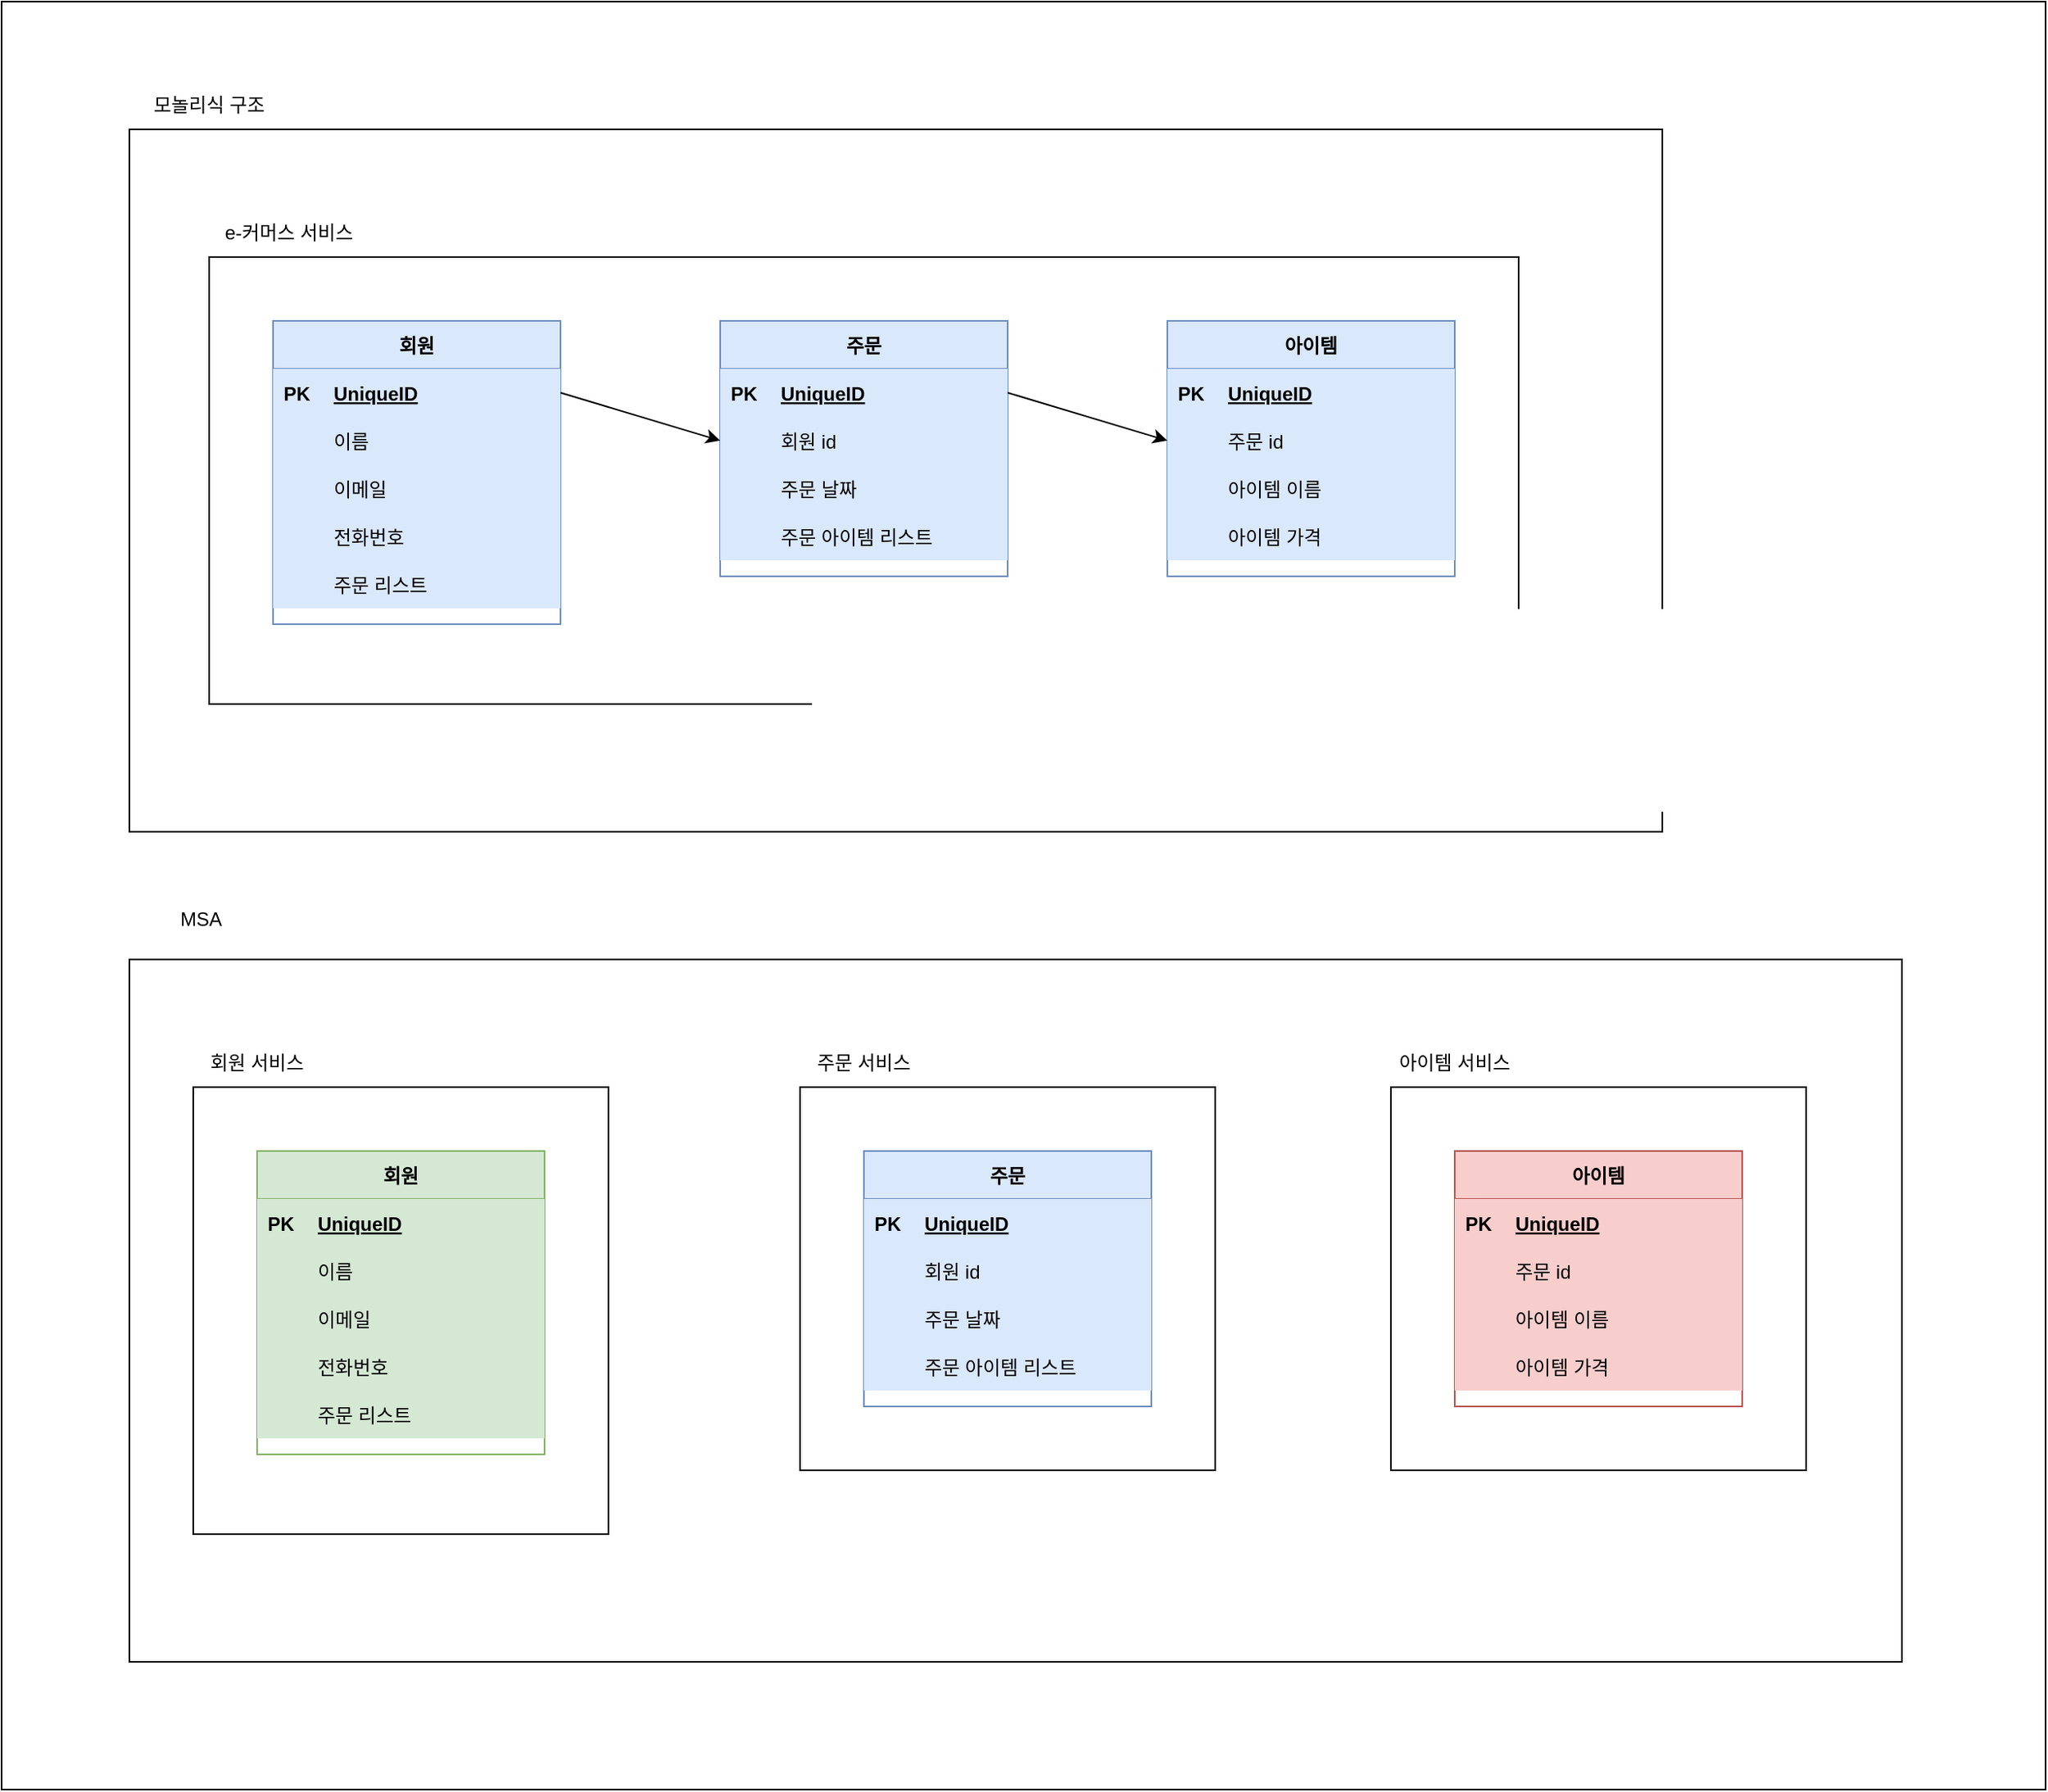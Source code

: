 <mxfile version="21.7.2" type="device">
  <diagram name="페이지-1" id="MNTAD_qOYAbZuAuZu5rR">
    <mxGraphModel dx="2823" dy="2205" grid="1" gridSize="10" guides="1" tooltips="1" connect="1" arrows="1" fold="1" page="1" pageScale="1" pageWidth="827" pageHeight="1169" math="0" shadow="0">
      <root>
        <mxCell id="0" />
        <mxCell id="1" parent="0" />
        <mxCell id="abDruwCRlRrZRBbUpxFw-99" value="" style="rounded=0;whiteSpace=wrap;html=1;" vertex="1" parent="1">
          <mxGeometry x="-320" y="-80" width="1280" height="1120" as="geometry" />
        </mxCell>
        <mxCell id="abDruwCRlRrZRBbUpxFw-1" value="" style="rounded=0;whiteSpace=wrap;html=1;" vertex="1" parent="1">
          <mxGeometry x="-240" width="960" height="440" as="geometry" />
        </mxCell>
        <mxCell id="abDruwCRlRrZRBbUpxFw-2" value="" style="rounded=0;whiteSpace=wrap;html=1;" vertex="1" parent="1">
          <mxGeometry x="-240" y="520" width="1110" height="440" as="geometry" />
        </mxCell>
        <mxCell id="abDruwCRlRrZRBbUpxFw-3" value="" style="rounded=0;whiteSpace=wrap;html=1;" vertex="1" parent="1">
          <mxGeometry x="-190" y="80" width="820" height="280" as="geometry" />
        </mxCell>
        <mxCell id="abDruwCRlRrZRBbUpxFw-4" value="회원" style="shape=table;startSize=30;container=1;collapsible=1;childLayout=tableLayout;fixedRows=1;rowLines=0;fontStyle=1;align=center;resizeLast=1;fillColor=#dae8fc;strokeColor=#6c8ebf;" vertex="1" parent="1">
          <mxGeometry x="-150" y="120" width="180" height="190" as="geometry">
            <mxRectangle x="240" y="210" width="60" height="30" as="alternateBounds" />
          </mxGeometry>
        </mxCell>
        <mxCell id="abDruwCRlRrZRBbUpxFw-5" value="" style="shape=tableRow;horizontal=0;startSize=0;swimlaneHead=0;swimlaneBody=0;fillColor=#dae8fc;collapsible=0;dropTarget=0;points=[[0,0.5],[1,0.5]];portConstraint=eastwest;top=0;left=0;right=0;bottom=1;strokeColor=#6c8ebf;" vertex="1" parent="abDruwCRlRrZRBbUpxFw-4">
          <mxGeometry y="30" width="180" height="30" as="geometry" />
        </mxCell>
        <mxCell id="abDruwCRlRrZRBbUpxFw-6" value="PK" style="shape=partialRectangle;connectable=0;fillColor=#dae8fc;top=0;left=0;bottom=0;right=0;fontStyle=1;overflow=hidden;strokeColor=#6c8ebf;" vertex="1" parent="abDruwCRlRrZRBbUpxFw-5">
          <mxGeometry width="30" height="30" as="geometry">
            <mxRectangle width="30" height="30" as="alternateBounds" />
          </mxGeometry>
        </mxCell>
        <mxCell id="abDruwCRlRrZRBbUpxFw-7" value="UniqueID" style="shape=partialRectangle;connectable=0;fillColor=#dae8fc;top=0;left=0;bottom=0;right=0;align=left;spacingLeft=6;fontStyle=5;overflow=hidden;strokeColor=#6c8ebf;" vertex="1" parent="abDruwCRlRrZRBbUpxFw-5">
          <mxGeometry x="30" width="150" height="30" as="geometry">
            <mxRectangle width="150" height="30" as="alternateBounds" />
          </mxGeometry>
        </mxCell>
        <mxCell id="abDruwCRlRrZRBbUpxFw-8" value="" style="shape=tableRow;horizontal=0;startSize=0;swimlaneHead=0;swimlaneBody=0;fillColor=#dae8fc;collapsible=0;dropTarget=0;points=[[0,0.5],[1,0.5]];portConstraint=eastwest;top=0;left=0;right=0;bottom=0;strokeColor=#6c8ebf;" vertex="1" parent="abDruwCRlRrZRBbUpxFw-4">
          <mxGeometry y="60" width="180" height="30" as="geometry" />
        </mxCell>
        <mxCell id="abDruwCRlRrZRBbUpxFw-9" value="" style="shape=partialRectangle;connectable=0;fillColor=#dae8fc;top=0;left=0;bottom=0;right=0;editable=1;overflow=hidden;strokeColor=#6c8ebf;" vertex="1" parent="abDruwCRlRrZRBbUpxFw-8">
          <mxGeometry width="30" height="30" as="geometry">
            <mxRectangle width="30" height="30" as="alternateBounds" />
          </mxGeometry>
        </mxCell>
        <mxCell id="abDruwCRlRrZRBbUpxFw-10" value="이름" style="shape=partialRectangle;connectable=0;fillColor=#dae8fc;top=0;left=0;bottom=0;right=0;align=left;spacingLeft=6;overflow=hidden;strokeColor=#6c8ebf;" vertex="1" parent="abDruwCRlRrZRBbUpxFw-8">
          <mxGeometry x="30" width="150" height="30" as="geometry">
            <mxRectangle width="150" height="30" as="alternateBounds" />
          </mxGeometry>
        </mxCell>
        <mxCell id="abDruwCRlRrZRBbUpxFw-11" value="" style="shape=tableRow;horizontal=0;startSize=0;swimlaneHead=0;swimlaneBody=0;fillColor=#dae8fc;collapsible=0;dropTarget=0;points=[[0,0.5],[1,0.5]];portConstraint=eastwest;top=0;left=0;right=0;bottom=0;strokeColor=#6c8ebf;" vertex="1" parent="abDruwCRlRrZRBbUpxFw-4">
          <mxGeometry y="90" width="180" height="30" as="geometry" />
        </mxCell>
        <mxCell id="abDruwCRlRrZRBbUpxFw-12" value="" style="shape=partialRectangle;connectable=0;fillColor=#dae8fc;top=0;left=0;bottom=0;right=0;editable=1;overflow=hidden;strokeColor=#6c8ebf;" vertex="1" parent="abDruwCRlRrZRBbUpxFw-11">
          <mxGeometry width="30" height="30" as="geometry">
            <mxRectangle width="30" height="30" as="alternateBounds" />
          </mxGeometry>
        </mxCell>
        <mxCell id="abDruwCRlRrZRBbUpxFw-13" value="이메일" style="shape=partialRectangle;connectable=0;fillColor=#dae8fc;top=0;left=0;bottom=0;right=0;align=left;spacingLeft=6;overflow=hidden;strokeColor=#6c8ebf;" vertex="1" parent="abDruwCRlRrZRBbUpxFw-11">
          <mxGeometry x="30" width="150" height="30" as="geometry">
            <mxRectangle width="150" height="30" as="alternateBounds" />
          </mxGeometry>
        </mxCell>
        <mxCell id="abDruwCRlRrZRBbUpxFw-14" style="shape=tableRow;horizontal=0;startSize=0;swimlaneHead=0;swimlaneBody=0;fillColor=#dae8fc;collapsible=0;dropTarget=0;points=[[0,0.5],[1,0.5]];portConstraint=eastwest;top=0;left=0;right=0;bottom=0;strokeColor=#6c8ebf;" vertex="1" parent="abDruwCRlRrZRBbUpxFw-4">
          <mxGeometry y="120" width="180" height="30" as="geometry" />
        </mxCell>
        <mxCell id="abDruwCRlRrZRBbUpxFw-15" style="shape=partialRectangle;connectable=0;fillColor=#dae8fc;top=0;left=0;bottom=0;right=0;editable=1;overflow=hidden;strokeColor=#6c8ebf;" vertex="1" parent="abDruwCRlRrZRBbUpxFw-14">
          <mxGeometry width="30" height="30" as="geometry">
            <mxRectangle width="30" height="30" as="alternateBounds" />
          </mxGeometry>
        </mxCell>
        <mxCell id="abDruwCRlRrZRBbUpxFw-16" value="전화번호" style="shape=partialRectangle;connectable=0;fillColor=#dae8fc;top=0;left=0;bottom=0;right=0;align=left;spacingLeft=6;overflow=hidden;strokeColor=#6c8ebf;" vertex="1" parent="abDruwCRlRrZRBbUpxFw-14">
          <mxGeometry x="30" width="150" height="30" as="geometry">
            <mxRectangle width="150" height="30" as="alternateBounds" />
          </mxGeometry>
        </mxCell>
        <mxCell id="abDruwCRlRrZRBbUpxFw-17" value="" style="shape=tableRow;horizontal=0;startSize=0;swimlaneHead=0;swimlaneBody=0;fillColor=#dae8fc;collapsible=0;dropTarget=0;points=[[0,0.5],[1,0.5]];portConstraint=eastwest;top=0;left=0;right=0;bottom=0;strokeColor=#6c8ebf;" vertex="1" parent="abDruwCRlRrZRBbUpxFw-4">
          <mxGeometry y="150" width="180" height="30" as="geometry" />
        </mxCell>
        <mxCell id="abDruwCRlRrZRBbUpxFw-18" value="" style="shape=partialRectangle;connectable=0;fillColor=#dae8fc;top=0;left=0;bottom=0;right=0;editable=1;overflow=hidden;strokeColor=#6c8ebf;" vertex="1" parent="abDruwCRlRrZRBbUpxFw-17">
          <mxGeometry width="30" height="30" as="geometry">
            <mxRectangle width="30" height="30" as="alternateBounds" />
          </mxGeometry>
        </mxCell>
        <mxCell id="abDruwCRlRrZRBbUpxFw-19" value="주문 리스트" style="shape=partialRectangle;connectable=0;fillColor=#dae8fc;top=0;left=0;bottom=0;right=0;align=left;spacingLeft=6;overflow=hidden;strokeColor=#6c8ebf;" vertex="1" parent="abDruwCRlRrZRBbUpxFw-17">
          <mxGeometry x="30" width="150" height="30" as="geometry">
            <mxRectangle width="150" height="30" as="alternateBounds" />
          </mxGeometry>
        </mxCell>
        <mxCell id="abDruwCRlRrZRBbUpxFw-20" value="주문" style="shape=table;startSize=30;container=1;collapsible=1;childLayout=tableLayout;fixedRows=1;rowLines=0;fontStyle=1;align=center;resizeLast=1;fillColor=#dae8fc;strokeColor=#6c8ebf;" vertex="1" parent="1">
          <mxGeometry x="130" y="120" width="180" height="160" as="geometry">
            <mxRectangle x="240" y="210" width="60" height="30" as="alternateBounds" />
          </mxGeometry>
        </mxCell>
        <mxCell id="abDruwCRlRrZRBbUpxFw-21" value="" style="shape=tableRow;horizontal=0;startSize=0;swimlaneHead=0;swimlaneBody=0;fillColor=#dae8fc;collapsible=0;dropTarget=0;points=[[0,0.5],[1,0.5]];portConstraint=eastwest;top=0;left=0;right=0;bottom=1;strokeColor=#6c8ebf;" vertex="1" parent="abDruwCRlRrZRBbUpxFw-20">
          <mxGeometry y="30" width="180" height="30" as="geometry" />
        </mxCell>
        <mxCell id="abDruwCRlRrZRBbUpxFw-22" value="PK" style="shape=partialRectangle;connectable=0;fillColor=#dae8fc;top=0;left=0;bottom=0;right=0;fontStyle=1;overflow=hidden;strokeColor=#6c8ebf;" vertex="1" parent="abDruwCRlRrZRBbUpxFw-21">
          <mxGeometry width="30" height="30" as="geometry">
            <mxRectangle width="30" height="30" as="alternateBounds" />
          </mxGeometry>
        </mxCell>
        <mxCell id="abDruwCRlRrZRBbUpxFw-23" value="UniqueID" style="shape=partialRectangle;connectable=0;fillColor=#dae8fc;top=0;left=0;bottom=0;right=0;align=left;spacingLeft=6;fontStyle=5;overflow=hidden;strokeColor=#6c8ebf;" vertex="1" parent="abDruwCRlRrZRBbUpxFw-21">
          <mxGeometry x="30" width="150" height="30" as="geometry">
            <mxRectangle width="150" height="30" as="alternateBounds" />
          </mxGeometry>
        </mxCell>
        <mxCell id="abDruwCRlRrZRBbUpxFw-24" value="" style="shape=tableRow;horizontal=0;startSize=0;swimlaneHead=0;swimlaneBody=0;fillColor=#dae8fc;collapsible=0;dropTarget=0;points=[[0,0.5],[1,0.5]];portConstraint=eastwest;top=0;left=0;right=0;bottom=0;strokeColor=#6c8ebf;" vertex="1" parent="abDruwCRlRrZRBbUpxFw-20">
          <mxGeometry y="60" width="180" height="30" as="geometry" />
        </mxCell>
        <mxCell id="abDruwCRlRrZRBbUpxFw-25" value="" style="shape=partialRectangle;connectable=0;fillColor=#dae8fc;top=0;left=0;bottom=0;right=0;editable=1;overflow=hidden;strokeColor=#6c8ebf;" vertex="1" parent="abDruwCRlRrZRBbUpxFw-24">
          <mxGeometry width="30" height="30" as="geometry">
            <mxRectangle width="30" height="30" as="alternateBounds" />
          </mxGeometry>
        </mxCell>
        <mxCell id="abDruwCRlRrZRBbUpxFw-26" value="회원 id" style="shape=partialRectangle;connectable=0;fillColor=#dae8fc;top=0;left=0;bottom=0;right=0;align=left;spacingLeft=6;overflow=hidden;strokeColor=#6c8ebf;" vertex="1" parent="abDruwCRlRrZRBbUpxFw-24">
          <mxGeometry x="30" width="150" height="30" as="geometry">
            <mxRectangle width="150" height="30" as="alternateBounds" />
          </mxGeometry>
        </mxCell>
        <mxCell id="abDruwCRlRrZRBbUpxFw-27" value="" style="shape=tableRow;horizontal=0;startSize=0;swimlaneHead=0;swimlaneBody=0;fillColor=#dae8fc;collapsible=0;dropTarget=0;points=[[0,0.5],[1,0.5]];portConstraint=eastwest;top=0;left=0;right=0;bottom=0;strokeColor=#6c8ebf;" vertex="1" parent="abDruwCRlRrZRBbUpxFw-20">
          <mxGeometry y="90" width="180" height="30" as="geometry" />
        </mxCell>
        <mxCell id="abDruwCRlRrZRBbUpxFw-28" value="" style="shape=partialRectangle;connectable=0;fillColor=#dae8fc;top=0;left=0;bottom=0;right=0;editable=1;overflow=hidden;strokeColor=#6c8ebf;" vertex="1" parent="abDruwCRlRrZRBbUpxFw-27">
          <mxGeometry width="30" height="30" as="geometry">
            <mxRectangle width="30" height="30" as="alternateBounds" />
          </mxGeometry>
        </mxCell>
        <mxCell id="abDruwCRlRrZRBbUpxFw-29" value="주문 날짜" style="shape=partialRectangle;connectable=0;fillColor=#dae8fc;top=0;left=0;bottom=0;right=0;align=left;spacingLeft=6;overflow=hidden;strokeColor=#6c8ebf;" vertex="1" parent="abDruwCRlRrZRBbUpxFw-27">
          <mxGeometry x="30" width="150" height="30" as="geometry">
            <mxRectangle width="150" height="30" as="alternateBounds" />
          </mxGeometry>
        </mxCell>
        <mxCell id="abDruwCRlRrZRBbUpxFw-30" style="shape=tableRow;horizontal=0;startSize=0;swimlaneHead=0;swimlaneBody=0;fillColor=#dae8fc;collapsible=0;dropTarget=0;points=[[0,0.5],[1,0.5]];portConstraint=eastwest;top=0;left=0;right=0;bottom=0;strokeColor=#6c8ebf;" vertex="1" parent="abDruwCRlRrZRBbUpxFw-20">
          <mxGeometry y="120" width="180" height="30" as="geometry" />
        </mxCell>
        <mxCell id="abDruwCRlRrZRBbUpxFw-31" style="shape=partialRectangle;connectable=0;fillColor=#dae8fc;top=0;left=0;bottom=0;right=0;editable=1;overflow=hidden;strokeColor=#6c8ebf;" vertex="1" parent="abDruwCRlRrZRBbUpxFw-30">
          <mxGeometry width="30" height="30" as="geometry">
            <mxRectangle width="30" height="30" as="alternateBounds" />
          </mxGeometry>
        </mxCell>
        <mxCell id="abDruwCRlRrZRBbUpxFw-32" value="주문 아이템 리스트" style="shape=partialRectangle;connectable=0;fillColor=#dae8fc;top=0;left=0;bottom=0;right=0;align=left;spacingLeft=6;overflow=hidden;strokeColor=#6c8ebf;" vertex="1" parent="abDruwCRlRrZRBbUpxFw-30">
          <mxGeometry x="30" width="150" height="30" as="geometry">
            <mxRectangle width="150" height="30" as="alternateBounds" />
          </mxGeometry>
        </mxCell>
        <mxCell id="abDruwCRlRrZRBbUpxFw-33" value="아이템" style="shape=table;startSize=30;container=1;collapsible=1;childLayout=tableLayout;fixedRows=1;rowLines=0;fontStyle=1;align=center;resizeLast=1;fillColor=#dae8fc;strokeColor=#6c8ebf;" vertex="1" parent="1">
          <mxGeometry x="410" y="120" width="180" height="160" as="geometry">
            <mxRectangle x="240" y="210" width="60" height="30" as="alternateBounds" />
          </mxGeometry>
        </mxCell>
        <mxCell id="abDruwCRlRrZRBbUpxFw-34" value="" style="shape=tableRow;horizontal=0;startSize=0;swimlaneHead=0;swimlaneBody=0;fillColor=#dae8fc;collapsible=0;dropTarget=0;points=[[0,0.5],[1,0.5]];portConstraint=eastwest;top=0;left=0;right=0;bottom=1;strokeColor=#6c8ebf;" vertex="1" parent="abDruwCRlRrZRBbUpxFw-33">
          <mxGeometry y="30" width="180" height="30" as="geometry" />
        </mxCell>
        <mxCell id="abDruwCRlRrZRBbUpxFw-35" value="PK" style="shape=partialRectangle;connectable=0;fillColor=#dae8fc;top=0;left=0;bottom=0;right=0;fontStyle=1;overflow=hidden;strokeColor=#6c8ebf;" vertex="1" parent="abDruwCRlRrZRBbUpxFw-34">
          <mxGeometry width="30" height="30" as="geometry">
            <mxRectangle width="30" height="30" as="alternateBounds" />
          </mxGeometry>
        </mxCell>
        <mxCell id="abDruwCRlRrZRBbUpxFw-36" value="UniqueID" style="shape=partialRectangle;connectable=0;fillColor=#dae8fc;top=0;left=0;bottom=0;right=0;align=left;spacingLeft=6;fontStyle=5;overflow=hidden;strokeColor=#6c8ebf;" vertex="1" parent="abDruwCRlRrZRBbUpxFw-34">
          <mxGeometry x="30" width="150" height="30" as="geometry">
            <mxRectangle width="150" height="30" as="alternateBounds" />
          </mxGeometry>
        </mxCell>
        <mxCell id="abDruwCRlRrZRBbUpxFw-37" value="" style="shape=tableRow;horizontal=0;startSize=0;swimlaneHead=0;swimlaneBody=0;fillColor=#dae8fc;collapsible=0;dropTarget=0;points=[[0,0.5],[1,0.5]];portConstraint=eastwest;top=0;left=0;right=0;bottom=0;strokeColor=#6c8ebf;" vertex="1" parent="abDruwCRlRrZRBbUpxFw-33">
          <mxGeometry y="60" width="180" height="30" as="geometry" />
        </mxCell>
        <mxCell id="abDruwCRlRrZRBbUpxFw-38" value="" style="shape=partialRectangle;connectable=0;fillColor=#dae8fc;top=0;left=0;bottom=0;right=0;editable=1;overflow=hidden;strokeColor=#6c8ebf;" vertex="1" parent="abDruwCRlRrZRBbUpxFw-37">
          <mxGeometry width="30" height="30" as="geometry">
            <mxRectangle width="30" height="30" as="alternateBounds" />
          </mxGeometry>
        </mxCell>
        <mxCell id="abDruwCRlRrZRBbUpxFw-39" value="주문 id" style="shape=partialRectangle;connectable=0;fillColor=#dae8fc;top=0;left=0;bottom=0;right=0;align=left;spacingLeft=6;overflow=hidden;strokeColor=#6c8ebf;" vertex="1" parent="abDruwCRlRrZRBbUpxFw-37">
          <mxGeometry x="30" width="150" height="30" as="geometry">
            <mxRectangle width="150" height="30" as="alternateBounds" />
          </mxGeometry>
        </mxCell>
        <mxCell id="abDruwCRlRrZRBbUpxFw-40" value="" style="shape=tableRow;horizontal=0;startSize=0;swimlaneHead=0;swimlaneBody=0;fillColor=#dae8fc;collapsible=0;dropTarget=0;points=[[0,0.5],[1,0.5]];portConstraint=eastwest;top=0;left=0;right=0;bottom=0;strokeColor=#6c8ebf;" vertex="1" parent="abDruwCRlRrZRBbUpxFw-33">
          <mxGeometry y="90" width="180" height="30" as="geometry" />
        </mxCell>
        <mxCell id="abDruwCRlRrZRBbUpxFw-41" value="" style="shape=partialRectangle;connectable=0;fillColor=#dae8fc;top=0;left=0;bottom=0;right=0;editable=1;overflow=hidden;strokeColor=#6c8ebf;" vertex="1" parent="abDruwCRlRrZRBbUpxFw-40">
          <mxGeometry width="30" height="30" as="geometry">
            <mxRectangle width="30" height="30" as="alternateBounds" />
          </mxGeometry>
        </mxCell>
        <mxCell id="abDruwCRlRrZRBbUpxFw-42" value="아이템 이름" style="shape=partialRectangle;connectable=0;fillColor=#dae8fc;top=0;left=0;bottom=0;right=0;align=left;spacingLeft=6;overflow=hidden;strokeColor=#6c8ebf;" vertex="1" parent="abDruwCRlRrZRBbUpxFw-40">
          <mxGeometry x="30" width="150" height="30" as="geometry">
            <mxRectangle width="150" height="30" as="alternateBounds" />
          </mxGeometry>
        </mxCell>
        <mxCell id="abDruwCRlRrZRBbUpxFw-43" style="shape=tableRow;horizontal=0;startSize=0;swimlaneHead=0;swimlaneBody=0;fillColor=#dae8fc;collapsible=0;dropTarget=0;points=[[0,0.5],[1,0.5]];portConstraint=eastwest;top=0;left=0;right=0;bottom=0;strokeColor=#6c8ebf;" vertex="1" parent="abDruwCRlRrZRBbUpxFw-33">
          <mxGeometry y="120" width="180" height="30" as="geometry" />
        </mxCell>
        <mxCell id="abDruwCRlRrZRBbUpxFw-44" style="shape=partialRectangle;connectable=0;fillColor=#dae8fc;top=0;left=0;bottom=0;right=0;editable=1;overflow=hidden;strokeColor=#6c8ebf;" vertex="1" parent="abDruwCRlRrZRBbUpxFw-43">
          <mxGeometry width="30" height="30" as="geometry">
            <mxRectangle width="30" height="30" as="alternateBounds" />
          </mxGeometry>
        </mxCell>
        <mxCell id="abDruwCRlRrZRBbUpxFw-45" value="아이템 가격" style="shape=partialRectangle;connectable=0;fillColor=#dae8fc;top=0;left=0;bottom=0;right=0;align=left;spacingLeft=6;overflow=hidden;strokeColor=#6c8ebf;" vertex="1" parent="abDruwCRlRrZRBbUpxFw-43">
          <mxGeometry x="30" width="150" height="30" as="geometry">
            <mxRectangle width="150" height="30" as="alternateBounds" />
          </mxGeometry>
        </mxCell>
        <mxCell id="abDruwCRlRrZRBbUpxFw-46" value="" style="endArrow=classic;html=1;rounded=0;exitX=1;exitY=0.5;exitDx=0;exitDy=0;entryX=0;entryY=0.5;entryDx=0;entryDy=0;" edge="1" parent="1" source="abDruwCRlRrZRBbUpxFw-5" target="abDruwCRlRrZRBbUpxFw-24">
          <mxGeometry width="50" height="50" relative="1" as="geometry">
            <mxPoint x="80" y="400" as="sourcePoint" />
            <mxPoint x="130" y="350" as="targetPoint" />
          </mxGeometry>
        </mxCell>
        <mxCell id="abDruwCRlRrZRBbUpxFw-47" value="" style="endArrow=classic;html=1;rounded=0;exitX=1;exitY=0.5;exitDx=0;exitDy=0;entryX=0;entryY=0.5;entryDx=0;entryDy=0;" edge="1" parent="1" source="abDruwCRlRrZRBbUpxFw-21" target="abDruwCRlRrZRBbUpxFw-37">
          <mxGeometry width="50" height="50" relative="1" as="geometry">
            <mxPoint x="360" y="330" as="sourcePoint" />
            <mxPoint x="460" y="330" as="targetPoint" />
          </mxGeometry>
        </mxCell>
        <mxCell id="abDruwCRlRrZRBbUpxFw-48" value="모놀리식 구조" style="text;html=1;strokeColor=none;fillColor=none;align=center;verticalAlign=middle;whiteSpace=wrap;rounded=0;" vertex="1" parent="1">
          <mxGeometry x="-240" y="-30" width="100" height="30" as="geometry" />
        </mxCell>
        <mxCell id="abDruwCRlRrZRBbUpxFw-49" value="" style="rounded=0;whiteSpace=wrap;html=1;" vertex="1" parent="1">
          <mxGeometry x="-200" y="600" width="260" height="280" as="geometry" />
        </mxCell>
        <mxCell id="abDruwCRlRrZRBbUpxFw-50" value="회원" style="shape=table;startSize=30;container=1;collapsible=1;childLayout=tableLayout;fixedRows=1;rowLines=0;fontStyle=1;align=center;resizeLast=1;fillColor=#d5e8d4;strokeColor=#82b366;" vertex="1" parent="1">
          <mxGeometry x="-160" y="640" width="180" height="190" as="geometry">
            <mxRectangle x="240" y="210" width="60" height="30" as="alternateBounds" />
          </mxGeometry>
        </mxCell>
        <mxCell id="abDruwCRlRrZRBbUpxFw-51" value="" style="shape=tableRow;horizontal=0;startSize=0;swimlaneHead=0;swimlaneBody=0;fillColor=#d5e8d4;collapsible=0;dropTarget=0;points=[[0,0.5],[1,0.5]];portConstraint=eastwest;top=0;left=0;right=0;bottom=1;strokeColor=#82b366;" vertex="1" parent="abDruwCRlRrZRBbUpxFw-50">
          <mxGeometry y="30" width="180" height="30" as="geometry" />
        </mxCell>
        <mxCell id="abDruwCRlRrZRBbUpxFw-52" value="PK" style="shape=partialRectangle;connectable=0;fillColor=#d5e8d4;top=0;left=0;bottom=0;right=0;fontStyle=1;overflow=hidden;strokeColor=#82b366;" vertex="1" parent="abDruwCRlRrZRBbUpxFw-51">
          <mxGeometry width="30" height="30" as="geometry">
            <mxRectangle width="30" height="30" as="alternateBounds" />
          </mxGeometry>
        </mxCell>
        <mxCell id="abDruwCRlRrZRBbUpxFw-53" value="UniqueID" style="shape=partialRectangle;connectable=0;fillColor=#d5e8d4;top=0;left=0;bottom=0;right=0;align=left;spacingLeft=6;fontStyle=5;overflow=hidden;strokeColor=#82b366;" vertex="1" parent="abDruwCRlRrZRBbUpxFw-51">
          <mxGeometry x="30" width="150" height="30" as="geometry">
            <mxRectangle width="150" height="30" as="alternateBounds" />
          </mxGeometry>
        </mxCell>
        <mxCell id="abDruwCRlRrZRBbUpxFw-54" value="" style="shape=tableRow;horizontal=0;startSize=0;swimlaneHead=0;swimlaneBody=0;fillColor=#d5e8d4;collapsible=0;dropTarget=0;points=[[0,0.5],[1,0.5]];portConstraint=eastwest;top=0;left=0;right=0;bottom=0;strokeColor=#82b366;" vertex="1" parent="abDruwCRlRrZRBbUpxFw-50">
          <mxGeometry y="60" width="180" height="30" as="geometry" />
        </mxCell>
        <mxCell id="abDruwCRlRrZRBbUpxFw-55" value="" style="shape=partialRectangle;connectable=0;fillColor=#d5e8d4;top=0;left=0;bottom=0;right=0;editable=1;overflow=hidden;strokeColor=#82b366;" vertex="1" parent="abDruwCRlRrZRBbUpxFw-54">
          <mxGeometry width="30" height="30" as="geometry">
            <mxRectangle width="30" height="30" as="alternateBounds" />
          </mxGeometry>
        </mxCell>
        <mxCell id="abDruwCRlRrZRBbUpxFw-56" value="이름" style="shape=partialRectangle;connectable=0;fillColor=#d5e8d4;top=0;left=0;bottom=0;right=0;align=left;spacingLeft=6;overflow=hidden;strokeColor=#82b366;" vertex="1" parent="abDruwCRlRrZRBbUpxFw-54">
          <mxGeometry x="30" width="150" height="30" as="geometry">
            <mxRectangle width="150" height="30" as="alternateBounds" />
          </mxGeometry>
        </mxCell>
        <mxCell id="abDruwCRlRrZRBbUpxFw-57" value="" style="shape=tableRow;horizontal=0;startSize=0;swimlaneHead=0;swimlaneBody=0;fillColor=#d5e8d4;collapsible=0;dropTarget=0;points=[[0,0.5],[1,0.5]];portConstraint=eastwest;top=0;left=0;right=0;bottom=0;strokeColor=#82b366;" vertex="1" parent="abDruwCRlRrZRBbUpxFw-50">
          <mxGeometry y="90" width="180" height="30" as="geometry" />
        </mxCell>
        <mxCell id="abDruwCRlRrZRBbUpxFw-58" value="" style="shape=partialRectangle;connectable=0;fillColor=#d5e8d4;top=0;left=0;bottom=0;right=0;editable=1;overflow=hidden;strokeColor=#82b366;" vertex="1" parent="abDruwCRlRrZRBbUpxFw-57">
          <mxGeometry width="30" height="30" as="geometry">
            <mxRectangle width="30" height="30" as="alternateBounds" />
          </mxGeometry>
        </mxCell>
        <mxCell id="abDruwCRlRrZRBbUpxFw-59" value="이메일" style="shape=partialRectangle;connectable=0;fillColor=#d5e8d4;top=0;left=0;bottom=0;right=0;align=left;spacingLeft=6;overflow=hidden;strokeColor=#82b366;" vertex="1" parent="abDruwCRlRrZRBbUpxFw-57">
          <mxGeometry x="30" width="150" height="30" as="geometry">
            <mxRectangle width="150" height="30" as="alternateBounds" />
          </mxGeometry>
        </mxCell>
        <mxCell id="abDruwCRlRrZRBbUpxFw-60" style="shape=tableRow;horizontal=0;startSize=0;swimlaneHead=0;swimlaneBody=0;fillColor=#d5e8d4;collapsible=0;dropTarget=0;points=[[0,0.5],[1,0.5]];portConstraint=eastwest;top=0;left=0;right=0;bottom=0;strokeColor=#82b366;" vertex="1" parent="abDruwCRlRrZRBbUpxFw-50">
          <mxGeometry y="120" width="180" height="30" as="geometry" />
        </mxCell>
        <mxCell id="abDruwCRlRrZRBbUpxFw-61" style="shape=partialRectangle;connectable=0;fillColor=#d5e8d4;top=0;left=0;bottom=0;right=0;editable=1;overflow=hidden;strokeColor=#82b366;" vertex="1" parent="abDruwCRlRrZRBbUpxFw-60">
          <mxGeometry width="30" height="30" as="geometry">
            <mxRectangle width="30" height="30" as="alternateBounds" />
          </mxGeometry>
        </mxCell>
        <mxCell id="abDruwCRlRrZRBbUpxFw-62" value="전화번호" style="shape=partialRectangle;connectable=0;fillColor=#d5e8d4;top=0;left=0;bottom=0;right=0;align=left;spacingLeft=6;overflow=hidden;strokeColor=#82b366;" vertex="1" parent="abDruwCRlRrZRBbUpxFw-60">
          <mxGeometry x="30" width="150" height="30" as="geometry">
            <mxRectangle width="150" height="30" as="alternateBounds" />
          </mxGeometry>
        </mxCell>
        <mxCell id="abDruwCRlRrZRBbUpxFw-63" value="" style="shape=tableRow;horizontal=0;startSize=0;swimlaneHead=0;swimlaneBody=0;fillColor=#d5e8d4;collapsible=0;dropTarget=0;points=[[0,0.5],[1,0.5]];portConstraint=eastwest;top=0;left=0;right=0;bottom=0;strokeColor=#82b366;" vertex="1" parent="abDruwCRlRrZRBbUpxFw-50">
          <mxGeometry y="150" width="180" height="30" as="geometry" />
        </mxCell>
        <mxCell id="abDruwCRlRrZRBbUpxFw-64" value="" style="shape=partialRectangle;connectable=0;fillColor=#d5e8d4;top=0;left=0;bottom=0;right=0;editable=1;overflow=hidden;strokeColor=#82b366;" vertex="1" parent="abDruwCRlRrZRBbUpxFw-63">
          <mxGeometry width="30" height="30" as="geometry">
            <mxRectangle width="30" height="30" as="alternateBounds" />
          </mxGeometry>
        </mxCell>
        <mxCell id="abDruwCRlRrZRBbUpxFw-65" value="주문 리스트" style="shape=partialRectangle;connectable=0;fillColor=#d5e8d4;top=0;left=0;bottom=0;right=0;align=left;spacingLeft=6;overflow=hidden;strokeColor=#82b366;" vertex="1" parent="abDruwCRlRrZRBbUpxFw-63">
          <mxGeometry x="30" width="150" height="30" as="geometry">
            <mxRectangle width="150" height="30" as="alternateBounds" />
          </mxGeometry>
        </mxCell>
        <mxCell id="abDruwCRlRrZRBbUpxFw-66" value="MSA" style="text;html=1;strokeColor=none;fillColor=none;align=center;verticalAlign=middle;whiteSpace=wrap;rounded=0;" vertex="1" parent="1">
          <mxGeometry x="-230" y="480" width="70" height="30" as="geometry" />
        </mxCell>
        <mxCell id="abDruwCRlRrZRBbUpxFw-67" value="회원 서비스" style="text;html=1;strokeColor=none;fillColor=none;align=center;verticalAlign=middle;whiteSpace=wrap;rounded=0;" vertex="1" parent="1">
          <mxGeometry x="-200" y="570" width="80" height="30" as="geometry" />
        </mxCell>
        <mxCell id="abDruwCRlRrZRBbUpxFw-68" value="" style="rounded=0;whiteSpace=wrap;html=1;" vertex="1" parent="1">
          <mxGeometry x="180" y="600" width="260" height="240" as="geometry" />
        </mxCell>
        <mxCell id="abDruwCRlRrZRBbUpxFw-69" value="주문" style="shape=table;startSize=30;container=1;collapsible=1;childLayout=tableLayout;fixedRows=1;rowLines=0;fontStyle=1;align=center;resizeLast=1;fillColor=#dae8fc;strokeColor=#6c8ebf;" vertex="1" parent="1">
          <mxGeometry x="220" y="640" width="180" height="160" as="geometry">
            <mxRectangle x="240" y="210" width="60" height="30" as="alternateBounds" />
          </mxGeometry>
        </mxCell>
        <mxCell id="abDruwCRlRrZRBbUpxFw-70" value="" style="shape=tableRow;horizontal=0;startSize=0;swimlaneHead=0;swimlaneBody=0;fillColor=#dae8fc;collapsible=0;dropTarget=0;points=[[0,0.5],[1,0.5]];portConstraint=eastwest;top=0;left=0;right=0;bottom=1;strokeColor=#6c8ebf;" vertex="1" parent="abDruwCRlRrZRBbUpxFw-69">
          <mxGeometry y="30" width="180" height="30" as="geometry" />
        </mxCell>
        <mxCell id="abDruwCRlRrZRBbUpxFw-71" value="PK" style="shape=partialRectangle;connectable=0;fillColor=#dae8fc;top=0;left=0;bottom=0;right=0;fontStyle=1;overflow=hidden;strokeColor=#6c8ebf;" vertex="1" parent="abDruwCRlRrZRBbUpxFw-70">
          <mxGeometry width="30" height="30" as="geometry">
            <mxRectangle width="30" height="30" as="alternateBounds" />
          </mxGeometry>
        </mxCell>
        <mxCell id="abDruwCRlRrZRBbUpxFw-72" value="UniqueID" style="shape=partialRectangle;connectable=0;fillColor=#dae8fc;top=0;left=0;bottom=0;right=0;align=left;spacingLeft=6;fontStyle=5;overflow=hidden;strokeColor=#6c8ebf;" vertex="1" parent="abDruwCRlRrZRBbUpxFw-70">
          <mxGeometry x="30" width="150" height="30" as="geometry">
            <mxRectangle width="150" height="30" as="alternateBounds" />
          </mxGeometry>
        </mxCell>
        <mxCell id="abDruwCRlRrZRBbUpxFw-73" value="" style="shape=tableRow;horizontal=0;startSize=0;swimlaneHead=0;swimlaneBody=0;fillColor=#dae8fc;collapsible=0;dropTarget=0;points=[[0,0.5],[1,0.5]];portConstraint=eastwest;top=0;left=0;right=0;bottom=0;strokeColor=#6c8ebf;" vertex="1" parent="abDruwCRlRrZRBbUpxFw-69">
          <mxGeometry y="60" width="180" height="30" as="geometry" />
        </mxCell>
        <mxCell id="abDruwCRlRrZRBbUpxFw-74" value="" style="shape=partialRectangle;connectable=0;fillColor=#dae8fc;top=0;left=0;bottom=0;right=0;editable=1;overflow=hidden;strokeColor=#6c8ebf;" vertex="1" parent="abDruwCRlRrZRBbUpxFw-73">
          <mxGeometry width="30" height="30" as="geometry">
            <mxRectangle width="30" height="30" as="alternateBounds" />
          </mxGeometry>
        </mxCell>
        <mxCell id="abDruwCRlRrZRBbUpxFw-75" value="회원 id" style="shape=partialRectangle;connectable=0;fillColor=#dae8fc;top=0;left=0;bottom=0;right=0;align=left;spacingLeft=6;overflow=hidden;strokeColor=#6c8ebf;" vertex="1" parent="abDruwCRlRrZRBbUpxFw-73">
          <mxGeometry x="30" width="150" height="30" as="geometry">
            <mxRectangle width="150" height="30" as="alternateBounds" />
          </mxGeometry>
        </mxCell>
        <mxCell id="abDruwCRlRrZRBbUpxFw-76" value="" style="shape=tableRow;horizontal=0;startSize=0;swimlaneHead=0;swimlaneBody=0;fillColor=#dae8fc;collapsible=0;dropTarget=0;points=[[0,0.5],[1,0.5]];portConstraint=eastwest;top=0;left=0;right=0;bottom=0;strokeColor=#6c8ebf;" vertex="1" parent="abDruwCRlRrZRBbUpxFw-69">
          <mxGeometry y="90" width="180" height="30" as="geometry" />
        </mxCell>
        <mxCell id="abDruwCRlRrZRBbUpxFw-77" value="" style="shape=partialRectangle;connectable=0;fillColor=#dae8fc;top=0;left=0;bottom=0;right=0;editable=1;overflow=hidden;strokeColor=#6c8ebf;" vertex="1" parent="abDruwCRlRrZRBbUpxFw-76">
          <mxGeometry width="30" height="30" as="geometry">
            <mxRectangle width="30" height="30" as="alternateBounds" />
          </mxGeometry>
        </mxCell>
        <mxCell id="abDruwCRlRrZRBbUpxFw-78" value="주문 날짜" style="shape=partialRectangle;connectable=0;fillColor=#dae8fc;top=0;left=0;bottom=0;right=0;align=left;spacingLeft=6;overflow=hidden;strokeColor=#6c8ebf;" vertex="1" parent="abDruwCRlRrZRBbUpxFw-76">
          <mxGeometry x="30" width="150" height="30" as="geometry">
            <mxRectangle width="150" height="30" as="alternateBounds" />
          </mxGeometry>
        </mxCell>
        <mxCell id="abDruwCRlRrZRBbUpxFw-79" style="shape=tableRow;horizontal=0;startSize=0;swimlaneHead=0;swimlaneBody=0;fillColor=#dae8fc;collapsible=0;dropTarget=0;points=[[0,0.5],[1,0.5]];portConstraint=eastwest;top=0;left=0;right=0;bottom=0;strokeColor=#6c8ebf;" vertex="1" parent="abDruwCRlRrZRBbUpxFw-69">
          <mxGeometry y="120" width="180" height="30" as="geometry" />
        </mxCell>
        <mxCell id="abDruwCRlRrZRBbUpxFw-80" style="shape=partialRectangle;connectable=0;fillColor=#dae8fc;top=0;left=0;bottom=0;right=0;editable=1;overflow=hidden;strokeColor=#6c8ebf;" vertex="1" parent="abDruwCRlRrZRBbUpxFw-79">
          <mxGeometry width="30" height="30" as="geometry">
            <mxRectangle width="30" height="30" as="alternateBounds" />
          </mxGeometry>
        </mxCell>
        <mxCell id="abDruwCRlRrZRBbUpxFw-81" value="주문 아이템 리스트" style="shape=partialRectangle;connectable=0;fillColor=#dae8fc;top=0;left=0;bottom=0;right=0;align=left;spacingLeft=6;overflow=hidden;strokeColor=#6c8ebf;" vertex="1" parent="abDruwCRlRrZRBbUpxFw-79">
          <mxGeometry x="30" width="150" height="30" as="geometry">
            <mxRectangle width="150" height="30" as="alternateBounds" />
          </mxGeometry>
        </mxCell>
        <mxCell id="abDruwCRlRrZRBbUpxFw-82" value="주문 서비스" style="text;html=1;strokeColor=none;fillColor=none;align=center;verticalAlign=middle;whiteSpace=wrap;rounded=0;" vertex="1" parent="1">
          <mxGeometry x="180" y="570" width="80" height="30" as="geometry" />
        </mxCell>
        <mxCell id="abDruwCRlRrZRBbUpxFw-83" value="" style="rounded=0;whiteSpace=wrap;html=1;" vertex="1" parent="1">
          <mxGeometry x="550" y="600" width="260" height="240" as="geometry" />
        </mxCell>
        <mxCell id="abDruwCRlRrZRBbUpxFw-84" value="아이템" style="shape=table;startSize=30;container=1;collapsible=1;childLayout=tableLayout;fixedRows=1;rowLines=0;fontStyle=1;align=center;resizeLast=1;fillColor=#f8cecc;strokeColor=#b85450;" vertex="1" parent="1">
          <mxGeometry x="590" y="640" width="180" height="160" as="geometry">
            <mxRectangle x="240" y="210" width="60" height="30" as="alternateBounds" />
          </mxGeometry>
        </mxCell>
        <mxCell id="abDruwCRlRrZRBbUpxFw-85" value="" style="shape=tableRow;horizontal=0;startSize=0;swimlaneHead=0;swimlaneBody=0;fillColor=#f8cecc;collapsible=0;dropTarget=0;points=[[0,0.5],[1,0.5]];portConstraint=eastwest;top=0;left=0;right=0;bottom=1;strokeColor=#b85450;" vertex="1" parent="abDruwCRlRrZRBbUpxFw-84">
          <mxGeometry y="30" width="180" height="30" as="geometry" />
        </mxCell>
        <mxCell id="abDruwCRlRrZRBbUpxFw-86" value="PK" style="shape=partialRectangle;connectable=0;fillColor=#f8cecc;top=0;left=0;bottom=0;right=0;fontStyle=1;overflow=hidden;strokeColor=#b85450;" vertex="1" parent="abDruwCRlRrZRBbUpxFw-85">
          <mxGeometry width="30" height="30" as="geometry">
            <mxRectangle width="30" height="30" as="alternateBounds" />
          </mxGeometry>
        </mxCell>
        <mxCell id="abDruwCRlRrZRBbUpxFw-87" value="UniqueID" style="shape=partialRectangle;connectable=0;fillColor=#f8cecc;top=0;left=0;bottom=0;right=0;align=left;spacingLeft=6;fontStyle=5;overflow=hidden;strokeColor=#b85450;" vertex="1" parent="abDruwCRlRrZRBbUpxFw-85">
          <mxGeometry x="30" width="150" height="30" as="geometry">
            <mxRectangle width="150" height="30" as="alternateBounds" />
          </mxGeometry>
        </mxCell>
        <mxCell id="abDruwCRlRrZRBbUpxFw-88" value="" style="shape=tableRow;horizontal=0;startSize=0;swimlaneHead=0;swimlaneBody=0;fillColor=#f8cecc;collapsible=0;dropTarget=0;points=[[0,0.5],[1,0.5]];portConstraint=eastwest;top=0;left=0;right=0;bottom=0;strokeColor=#b85450;" vertex="1" parent="abDruwCRlRrZRBbUpxFw-84">
          <mxGeometry y="60" width="180" height="30" as="geometry" />
        </mxCell>
        <mxCell id="abDruwCRlRrZRBbUpxFw-89" value="" style="shape=partialRectangle;connectable=0;fillColor=#f8cecc;top=0;left=0;bottom=0;right=0;editable=1;overflow=hidden;strokeColor=#b85450;" vertex="1" parent="abDruwCRlRrZRBbUpxFw-88">
          <mxGeometry width="30" height="30" as="geometry">
            <mxRectangle width="30" height="30" as="alternateBounds" />
          </mxGeometry>
        </mxCell>
        <mxCell id="abDruwCRlRrZRBbUpxFw-90" value="주문 id" style="shape=partialRectangle;connectable=0;fillColor=#f8cecc;top=0;left=0;bottom=0;right=0;align=left;spacingLeft=6;overflow=hidden;strokeColor=#b85450;" vertex="1" parent="abDruwCRlRrZRBbUpxFw-88">
          <mxGeometry x="30" width="150" height="30" as="geometry">
            <mxRectangle width="150" height="30" as="alternateBounds" />
          </mxGeometry>
        </mxCell>
        <mxCell id="abDruwCRlRrZRBbUpxFw-91" value="" style="shape=tableRow;horizontal=0;startSize=0;swimlaneHead=0;swimlaneBody=0;fillColor=#f8cecc;collapsible=0;dropTarget=0;points=[[0,0.5],[1,0.5]];portConstraint=eastwest;top=0;left=0;right=0;bottom=0;strokeColor=#b85450;" vertex="1" parent="abDruwCRlRrZRBbUpxFw-84">
          <mxGeometry y="90" width="180" height="30" as="geometry" />
        </mxCell>
        <mxCell id="abDruwCRlRrZRBbUpxFw-92" value="" style="shape=partialRectangle;connectable=0;fillColor=#f8cecc;top=0;left=0;bottom=0;right=0;editable=1;overflow=hidden;strokeColor=#b85450;" vertex="1" parent="abDruwCRlRrZRBbUpxFw-91">
          <mxGeometry width="30" height="30" as="geometry">
            <mxRectangle width="30" height="30" as="alternateBounds" />
          </mxGeometry>
        </mxCell>
        <mxCell id="abDruwCRlRrZRBbUpxFw-93" value="아이템 이름" style="shape=partialRectangle;connectable=0;fillColor=#f8cecc;top=0;left=0;bottom=0;right=0;align=left;spacingLeft=6;overflow=hidden;strokeColor=#b85450;" vertex="1" parent="abDruwCRlRrZRBbUpxFw-91">
          <mxGeometry x="30" width="150" height="30" as="geometry">
            <mxRectangle width="150" height="30" as="alternateBounds" />
          </mxGeometry>
        </mxCell>
        <mxCell id="abDruwCRlRrZRBbUpxFw-94" style="shape=tableRow;horizontal=0;startSize=0;swimlaneHead=0;swimlaneBody=0;fillColor=#f8cecc;collapsible=0;dropTarget=0;points=[[0,0.5],[1,0.5]];portConstraint=eastwest;top=0;left=0;right=0;bottom=0;strokeColor=#b85450;" vertex="1" parent="abDruwCRlRrZRBbUpxFw-84">
          <mxGeometry y="120" width="180" height="30" as="geometry" />
        </mxCell>
        <mxCell id="abDruwCRlRrZRBbUpxFw-95" style="shape=partialRectangle;connectable=0;fillColor=#f8cecc;top=0;left=0;bottom=0;right=0;editable=1;overflow=hidden;strokeColor=#b85450;" vertex="1" parent="abDruwCRlRrZRBbUpxFw-94">
          <mxGeometry width="30" height="30" as="geometry">
            <mxRectangle width="30" height="30" as="alternateBounds" />
          </mxGeometry>
        </mxCell>
        <mxCell id="abDruwCRlRrZRBbUpxFw-96" value="아이템 가격" style="shape=partialRectangle;connectable=0;fillColor=#f8cecc;top=0;left=0;bottom=0;right=0;align=left;spacingLeft=6;overflow=hidden;strokeColor=#b85450;" vertex="1" parent="abDruwCRlRrZRBbUpxFw-94">
          <mxGeometry x="30" width="150" height="30" as="geometry">
            <mxRectangle width="150" height="30" as="alternateBounds" />
          </mxGeometry>
        </mxCell>
        <mxCell id="abDruwCRlRrZRBbUpxFw-97" value="아이템 서비스" style="text;html=1;strokeColor=none;fillColor=none;align=center;verticalAlign=middle;whiteSpace=wrap;rounded=0;" vertex="1" parent="1">
          <mxGeometry x="550" y="570" width="80" height="30" as="geometry" />
        </mxCell>
        <mxCell id="abDruwCRlRrZRBbUpxFw-98" value="e-커머스 서비스" style="text;html=1;strokeColor=none;fillColor=none;align=center;verticalAlign=middle;whiteSpace=wrap;rounded=0;" vertex="1" parent="1">
          <mxGeometry x="-190" y="50" width="100" height="30" as="geometry" />
        </mxCell>
      </root>
    </mxGraphModel>
  </diagram>
</mxfile>
